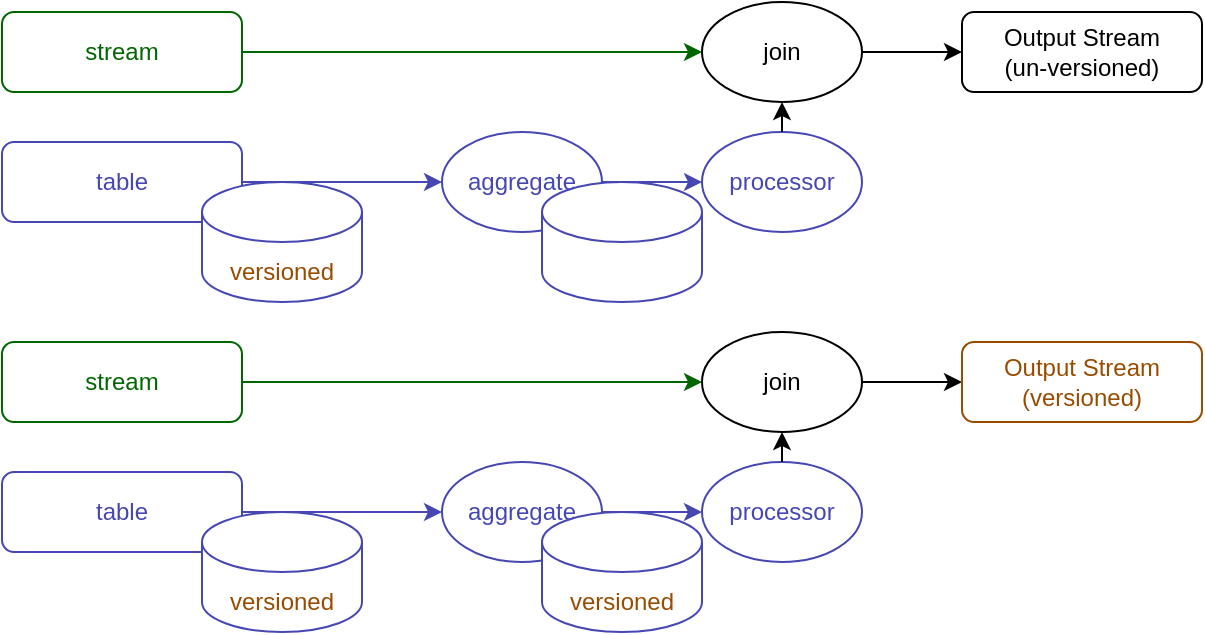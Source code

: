 <mxfile version="24.7.8">
  <diagram name="페이지-1" id="V4AV_RmFJt2NX07-JDYr">
    <mxGraphModel dx="524" dy="997" grid="1" gridSize="10" guides="1" tooltips="1" connect="1" arrows="1" fold="1" page="1" pageScale="1" pageWidth="1169" pageHeight="827" math="0" shadow="0">
      <root>
        <mxCell id="0" />
        <mxCell id="1" parent="0" />
        <mxCell id="9iJV0XE2zEEoffiEE522-6" style="edgeStyle=orthogonalEdgeStyle;rounded=0;orthogonalLoop=1;jettySize=auto;html=1;entryX=0;entryY=0.5;entryDx=0;entryDy=0;strokeColor=#006600;" parent="1" source="9iJV0XE2zEEoffiEE522-1" target="9iJV0XE2zEEoffiEE522-2" edge="1">
          <mxGeometry relative="1" as="geometry" />
        </mxCell>
        <mxCell id="9iJV0XE2zEEoffiEE522-1" value="&lt;div&gt;&lt;font&gt;stream&lt;/font&gt;&lt;/div&gt;" style="rounded=1;whiteSpace=wrap;html=1;strokeColor=#006600;fontColor=#006600;" parent="1" vertex="1">
          <mxGeometry x="80" y="160" width="120" height="40" as="geometry" />
        </mxCell>
        <mxCell id="9iJV0XE2zEEoffiEE522-7" style="edgeStyle=orthogonalEdgeStyle;rounded=0;orthogonalLoop=1;jettySize=auto;html=1;entryX=0;entryY=0.5;entryDx=0;entryDy=0;strokeColor=#000000;" parent="1" source="9iJV0XE2zEEoffiEE522-2" target="9iJV0XE2zEEoffiEE522-3" edge="1">
          <mxGeometry relative="1" as="geometry" />
        </mxCell>
        <mxCell id="9iJV0XE2zEEoffiEE522-2" value="join" style="ellipse;whiteSpace=wrap;html=1;strokeColor=#000000;" parent="1" vertex="1">
          <mxGeometry x="430" y="155" width="80" height="50" as="geometry" />
        </mxCell>
        <mxCell id="9iJV0XE2zEEoffiEE522-3" value="Output Stream&lt;div&gt;(un-versioned)&lt;/div&gt;" style="rounded=1;whiteSpace=wrap;html=1;strokeColor=#000000;" parent="1" vertex="1">
          <mxGeometry x="560" y="160" width="120" height="40" as="geometry" />
        </mxCell>
        <mxCell id="-941ZL6t93uc5syi7psa-3" style="edgeStyle=orthogonalEdgeStyle;rounded=0;orthogonalLoop=1;jettySize=auto;html=1;entryX=0;entryY=0.5;entryDx=0;entryDy=0;strokeColor=#4747B3;" parent="1" source="mLQIbyA-VbelrVUgXXlT-1" target="-941ZL6t93uc5syi7psa-1" edge="1">
          <mxGeometry relative="1" as="geometry" />
        </mxCell>
        <mxCell id="mLQIbyA-VbelrVUgXXlT-1" value="&lt;div&gt;&lt;font color=&quot;#4747b3&quot;&gt;table&lt;/font&gt;&lt;/div&gt;" style="rounded=1;whiteSpace=wrap;html=1;strokeColor=#4747B3;fontColor=#006600;" parent="1" vertex="1">
          <mxGeometry x="80" y="225" width="120" height="40" as="geometry" />
        </mxCell>
        <mxCell id="mLQIbyA-VbelrVUgXXlT-2" value="" style="shape=cylinder3;whiteSpace=wrap;html=1;boundedLbl=1;backgroundOutline=1;size=15;strokeColor=#4747B3;" parent="1" vertex="1">
          <mxGeometry x="180" y="245" width="80" height="60" as="geometry" />
        </mxCell>
        <mxCell id="mLQIbyA-VbelrVUgXXlT-3" value="versioned" style="text;html=1;align=center;verticalAlign=middle;whiteSpace=wrap;rounded=0;fontColor=#994C00;" parent="1" vertex="1">
          <mxGeometry x="190" y="275" width="60" height="30" as="geometry" />
        </mxCell>
        <mxCell id="DFXXYNz1klsPA7M7C0Ox-2" style="edgeStyle=orthogonalEdgeStyle;rounded=0;orthogonalLoop=1;jettySize=auto;html=1;entryX=0;entryY=0.5;entryDx=0;entryDy=0;fontColor=#4747B3;strokeColor=#4747B3;" parent="1" source="-941ZL6t93uc5syi7psa-1" target="DFXXYNz1klsPA7M7C0Ox-1" edge="1">
          <mxGeometry relative="1" as="geometry" />
        </mxCell>
        <mxCell id="-941ZL6t93uc5syi7psa-1" value="aggregate" style="ellipse;whiteSpace=wrap;html=1;strokeColor=#4747B3;fontColor=#4747B3;" parent="1" vertex="1">
          <mxGeometry x="300" y="220" width="80" height="50" as="geometry" />
        </mxCell>
        <mxCell id="DFXXYNz1klsPA7M7C0Ox-1" value="processor" style="ellipse;whiteSpace=wrap;html=1;strokeColor=#4747B3;fontColor=#4747B3;" parent="1" vertex="1">
          <mxGeometry x="430" y="220" width="80" height="50" as="geometry" />
        </mxCell>
        <mxCell id="DFXXYNz1klsPA7M7C0Ox-3" value="" style="endArrow=classic;html=1;rounded=0;entryX=0.5;entryY=1;entryDx=0;entryDy=0;exitX=0.5;exitY=0;exitDx=0;exitDy=0;" parent="1" source="DFXXYNz1klsPA7M7C0Ox-1" target="9iJV0XE2zEEoffiEE522-2" edge="1">
          <mxGeometry width="50" height="50" relative="1" as="geometry">
            <mxPoint x="470" y="310" as="sourcePoint" />
            <mxPoint x="490" y="550" as="targetPoint" />
          </mxGeometry>
        </mxCell>
        <mxCell id="DFXXYNz1klsPA7M7C0Ox-51" style="edgeStyle=orthogonalEdgeStyle;rounded=0;orthogonalLoop=1;jettySize=auto;html=1;entryX=0;entryY=0.5;entryDx=0;entryDy=0;strokeColor=#006600;" parent="1" source="DFXXYNz1klsPA7M7C0Ox-52" target="DFXXYNz1klsPA7M7C0Ox-54" edge="1">
          <mxGeometry relative="1" as="geometry" />
        </mxCell>
        <mxCell id="DFXXYNz1klsPA7M7C0Ox-52" value="&lt;div&gt;&lt;font&gt;stream&lt;/font&gt;&lt;/div&gt;" style="rounded=1;whiteSpace=wrap;html=1;strokeColor=#006600;fontColor=#006600;" parent="1" vertex="1">
          <mxGeometry x="80" y="325" width="120" height="40" as="geometry" />
        </mxCell>
        <mxCell id="DFXXYNz1klsPA7M7C0Ox-53" style="edgeStyle=orthogonalEdgeStyle;rounded=0;orthogonalLoop=1;jettySize=auto;html=1;entryX=0;entryY=0.5;entryDx=0;entryDy=0;strokeColor=#000000;" parent="1" source="DFXXYNz1klsPA7M7C0Ox-54" target="DFXXYNz1klsPA7M7C0Ox-55" edge="1">
          <mxGeometry relative="1" as="geometry" />
        </mxCell>
        <mxCell id="DFXXYNz1klsPA7M7C0Ox-54" value="join" style="ellipse;whiteSpace=wrap;html=1;strokeColor=#000000;" parent="1" vertex="1">
          <mxGeometry x="430" y="320" width="80" height="50" as="geometry" />
        </mxCell>
        <mxCell id="DFXXYNz1klsPA7M7C0Ox-55" value="&lt;font color=&quot;#994c00&quot;&gt;Output Stream&lt;/font&gt;&lt;div&gt;&lt;font color=&quot;#994c00&quot;&gt;(versioned)&lt;/font&gt;&lt;/div&gt;" style="rounded=1;whiteSpace=wrap;html=1;strokeColor=#994C00;" parent="1" vertex="1">
          <mxGeometry x="560" y="325" width="120" height="40" as="geometry" />
        </mxCell>
        <mxCell id="DFXXYNz1klsPA7M7C0Ox-56" style="edgeStyle=orthogonalEdgeStyle;rounded=0;orthogonalLoop=1;jettySize=auto;html=1;entryX=0;entryY=0.5;entryDx=0;entryDy=0;strokeColor=#4747B3;" parent="1" source="DFXXYNz1klsPA7M7C0Ox-57" target="DFXXYNz1klsPA7M7C0Ox-61" edge="1">
          <mxGeometry relative="1" as="geometry" />
        </mxCell>
        <mxCell id="DFXXYNz1klsPA7M7C0Ox-57" value="&lt;div&gt;&lt;font color=&quot;#4747b3&quot;&gt;table&lt;/font&gt;&lt;/div&gt;" style="rounded=1;whiteSpace=wrap;html=1;strokeColor=#4747B3;fontColor=#006600;" parent="1" vertex="1">
          <mxGeometry x="80" y="390" width="120" height="40" as="geometry" />
        </mxCell>
        <mxCell id="DFXXYNz1klsPA7M7C0Ox-58" value="" style="shape=cylinder3;whiteSpace=wrap;html=1;boundedLbl=1;backgroundOutline=1;size=15;strokeColor=#4747B3;" parent="1" vertex="1">
          <mxGeometry x="180" y="410" width="80" height="60" as="geometry" />
        </mxCell>
        <mxCell id="DFXXYNz1klsPA7M7C0Ox-59" value="versioned" style="text;html=1;align=center;verticalAlign=middle;whiteSpace=wrap;rounded=0;fontColor=#994C00;" parent="1" vertex="1">
          <mxGeometry x="190" y="440" width="60" height="30" as="geometry" />
        </mxCell>
        <mxCell id="DFXXYNz1klsPA7M7C0Ox-60" style="edgeStyle=orthogonalEdgeStyle;rounded=0;orthogonalLoop=1;jettySize=auto;html=1;entryX=0;entryY=0.5;entryDx=0;entryDy=0;fontColor=#4747B3;strokeColor=#4747B3;" parent="1" source="DFXXYNz1klsPA7M7C0Ox-61" target="DFXXYNz1klsPA7M7C0Ox-62" edge="1">
          <mxGeometry relative="1" as="geometry" />
        </mxCell>
        <mxCell id="DFXXYNz1klsPA7M7C0Ox-61" value="aggregate" style="ellipse;whiteSpace=wrap;html=1;strokeColor=#4747B3;fontColor=#4747B3;" parent="1" vertex="1">
          <mxGeometry x="300" y="385" width="80" height="50" as="geometry" />
        </mxCell>
        <mxCell id="DFXXYNz1klsPA7M7C0Ox-62" value="processor" style="ellipse;whiteSpace=wrap;html=1;strokeColor=#4747B3;fontColor=#4747B3;" parent="1" vertex="1">
          <mxGeometry x="430" y="385" width="80" height="50" as="geometry" />
        </mxCell>
        <mxCell id="DFXXYNz1klsPA7M7C0Ox-63" value="" style="endArrow=classic;html=1;rounded=0;entryX=0.5;entryY=1;entryDx=0;entryDy=0;exitX=0.5;exitY=0;exitDx=0;exitDy=0;" parent="1" source="DFXXYNz1klsPA7M7C0Ox-62" target="DFXXYNz1klsPA7M7C0Ox-54" edge="1">
          <mxGeometry width="50" height="50" relative="1" as="geometry">
            <mxPoint x="470" y="475" as="sourcePoint" />
            <mxPoint x="490" y="715" as="targetPoint" />
          </mxGeometry>
        </mxCell>
        <mxCell id="DFXXYNz1klsPA7M7C0Ox-64" value="" style="shape=cylinder3;whiteSpace=wrap;html=1;boundedLbl=1;backgroundOutline=1;size=15;strokeColor=#4747B3;" parent="1" vertex="1">
          <mxGeometry x="350" y="410" width="80" height="60" as="geometry" />
        </mxCell>
        <mxCell id="DFXXYNz1klsPA7M7C0Ox-65" value="versioned" style="text;html=1;align=center;verticalAlign=middle;whiteSpace=wrap;rounded=0;fontColor=#994C00;" parent="1" vertex="1">
          <mxGeometry x="360" y="440" width="60" height="30" as="geometry" />
        </mxCell>
        <mxCell id="L5CDH6Dh0DBSuMQhj5vE-1" value="" style="shape=cylinder3;whiteSpace=wrap;html=1;boundedLbl=1;backgroundOutline=1;size=15;strokeColor=#4747B3;" vertex="1" parent="1">
          <mxGeometry x="350" y="245" width="80" height="60" as="geometry" />
        </mxCell>
      </root>
    </mxGraphModel>
  </diagram>
</mxfile>
